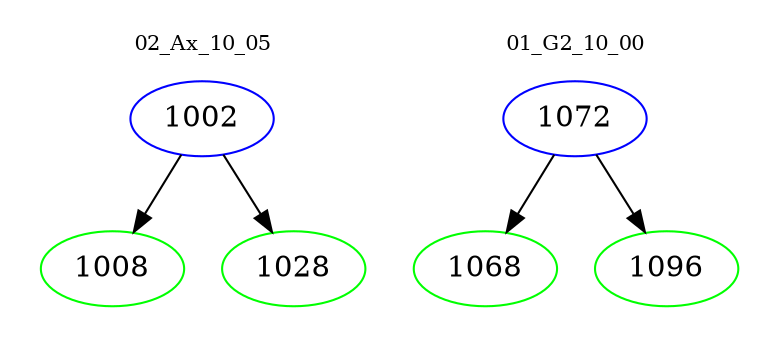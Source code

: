 digraph{
subgraph cluster_0 {
color = white
label = "02_Ax_10_05";
fontsize=10;
T0_1002 [label="1002", color="blue"]
T0_1002 -> T0_1008 [color="black"]
T0_1008 [label="1008", color="green"]
T0_1002 -> T0_1028 [color="black"]
T0_1028 [label="1028", color="green"]
}
subgraph cluster_1 {
color = white
label = "01_G2_10_00";
fontsize=10;
T1_1072 [label="1072", color="blue"]
T1_1072 -> T1_1068 [color="black"]
T1_1068 [label="1068", color="green"]
T1_1072 -> T1_1096 [color="black"]
T1_1096 [label="1096", color="green"]
}
}
